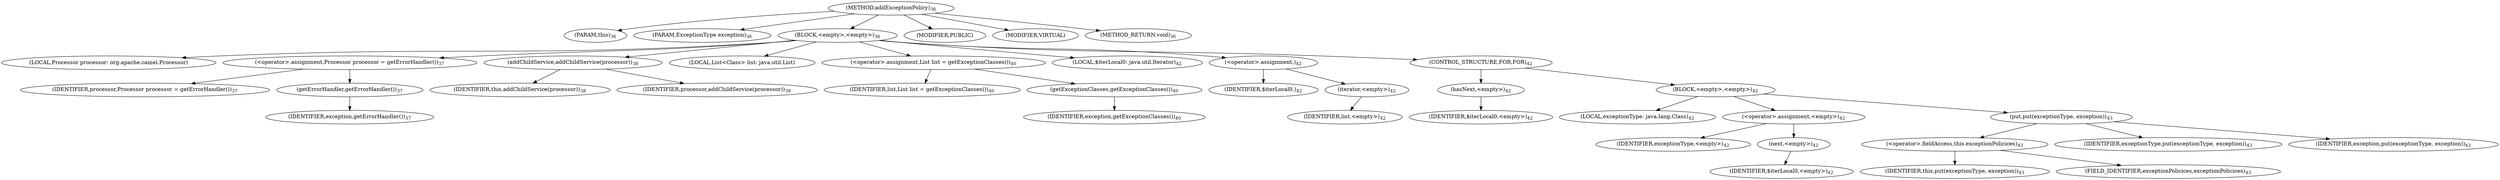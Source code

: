 digraph "addExceptionPolicy" {  
"15" [label = <(METHOD,addExceptionPolicy)<SUB>36</SUB>> ]
"4" [label = <(PARAM,this)<SUB>36</SUB>> ]
"16" [label = <(PARAM,ExceptionType exception)<SUB>36</SUB>> ]
"17" [label = <(BLOCK,&lt;empty&gt;,&lt;empty&gt;)<SUB>36</SUB>> ]
"18" [label = <(LOCAL,Processor processor: org.apache.camel.Processor)> ]
"19" [label = <(&lt;operator&gt;.assignment,Processor processor = getErrorHandler())<SUB>37</SUB>> ]
"20" [label = <(IDENTIFIER,processor,Processor processor = getErrorHandler())<SUB>37</SUB>> ]
"21" [label = <(getErrorHandler,getErrorHandler())<SUB>37</SUB>> ]
"22" [label = <(IDENTIFIER,exception,getErrorHandler())<SUB>37</SUB>> ]
"23" [label = <(addChildService,addChildService(processor))<SUB>38</SUB>> ]
"3" [label = <(IDENTIFIER,this,addChildService(processor))<SUB>38</SUB>> ]
"24" [label = <(IDENTIFIER,processor,addChildService(processor))<SUB>38</SUB>> ]
"25" [label = <(LOCAL,List&lt;Class&gt; list: java.util.List)> ]
"26" [label = <(&lt;operator&gt;.assignment,List list = getExceptionClasses())<SUB>40</SUB>> ]
"27" [label = <(IDENTIFIER,list,List list = getExceptionClasses())<SUB>40</SUB>> ]
"28" [label = <(getExceptionClasses,getExceptionClasses())<SUB>40</SUB>> ]
"29" [label = <(IDENTIFIER,exception,getExceptionClasses())<SUB>40</SUB>> ]
"30" [label = <(LOCAL,$iterLocal0: java.util.Iterator)<SUB>42</SUB>> ]
"31" [label = <(&lt;operator&gt;.assignment,)<SUB>42</SUB>> ]
"32" [label = <(IDENTIFIER,$iterLocal0,)<SUB>42</SUB>> ]
"33" [label = <(iterator,&lt;empty&gt;)<SUB>42</SUB>> ]
"34" [label = <(IDENTIFIER,list,&lt;empty&gt;)<SUB>42</SUB>> ]
"35" [label = <(CONTROL_STRUCTURE,FOR,FOR)<SUB>42</SUB>> ]
"36" [label = <(hasNext,&lt;empty&gt;)<SUB>42</SUB>> ]
"37" [label = <(IDENTIFIER,$iterLocal0,&lt;empty&gt;)<SUB>42</SUB>> ]
"38" [label = <(BLOCK,&lt;empty&gt;,&lt;empty&gt;)<SUB>42</SUB>> ]
"39" [label = <(LOCAL,exceptionType: java.lang.Class)<SUB>42</SUB>> ]
"40" [label = <(&lt;operator&gt;.assignment,&lt;empty&gt;)<SUB>42</SUB>> ]
"41" [label = <(IDENTIFIER,exceptionType,&lt;empty&gt;)<SUB>42</SUB>> ]
"42" [label = <(next,&lt;empty&gt;)<SUB>42</SUB>> ]
"43" [label = <(IDENTIFIER,$iterLocal0,&lt;empty&gt;)<SUB>42</SUB>> ]
"44" [label = <(put,put(exceptionType, exception))<SUB>43</SUB>> ]
"45" [label = <(&lt;operator&gt;.fieldAccess,this.exceptionPolicices)<SUB>43</SUB>> ]
"46" [label = <(IDENTIFIER,this,put(exceptionType, exception))<SUB>43</SUB>> ]
"47" [label = <(FIELD_IDENTIFIER,exceptionPolicices,exceptionPolicices)<SUB>43</SUB>> ]
"48" [label = <(IDENTIFIER,exceptionType,put(exceptionType, exception))<SUB>43</SUB>> ]
"49" [label = <(IDENTIFIER,exception,put(exceptionType, exception))<SUB>43</SUB>> ]
"50" [label = <(MODIFIER,PUBLIC)> ]
"51" [label = <(MODIFIER,VIRTUAL)> ]
"52" [label = <(METHOD_RETURN,void)<SUB>36</SUB>> ]
  "15" -> "4" 
  "15" -> "16" 
  "15" -> "17" 
  "15" -> "50" 
  "15" -> "51" 
  "15" -> "52" 
  "17" -> "18" 
  "17" -> "19" 
  "17" -> "23" 
  "17" -> "25" 
  "17" -> "26" 
  "17" -> "30" 
  "17" -> "31" 
  "17" -> "35" 
  "19" -> "20" 
  "19" -> "21" 
  "21" -> "22" 
  "23" -> "3" 
  "23" -> "24" 
  "26" -> "27" 
  "26" -> "28" 
  "28" -> "29" 
  "31" -> "32" 
  "31" -> "33" 
  "33" -> "34" 
  "35" -> "36" 
  "35" -> "38" 
  "36" -> "37" 
  "38" -> "39" 
  "38" -> "40" 
  "38" -> "44" 
  "40" -> "41" 
  "40" -> "42" 
  "42" -> "43" 
  "44" -> "45" 
  "44" -> "48" 
  "44" -> "49" 
  "45" -> "46" 
  "45" -> "47" 
}
